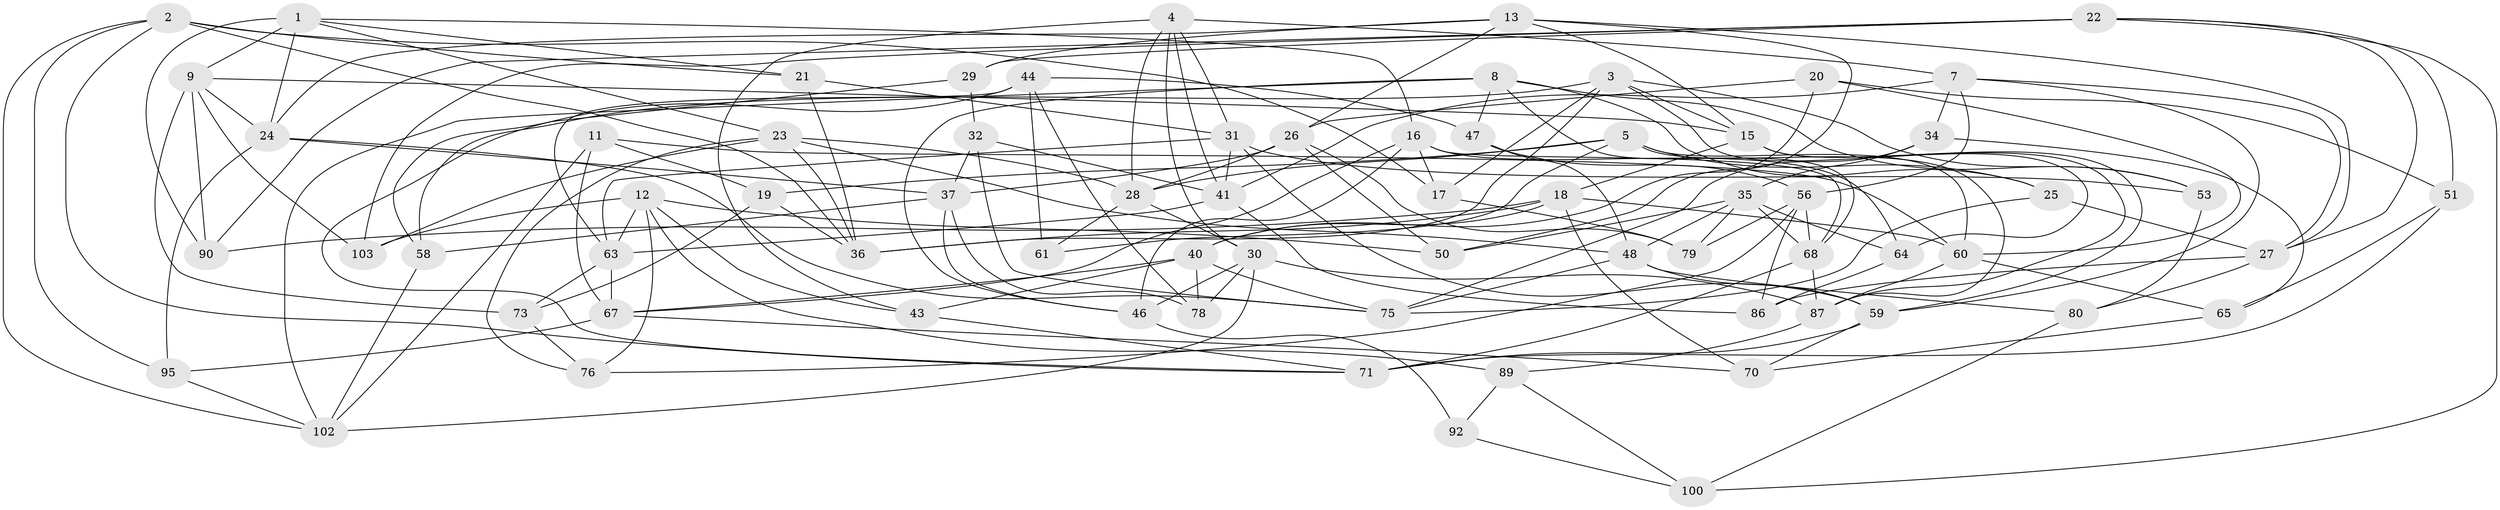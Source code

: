 // original degree distribution, {4: 1.0}
// Generated by graph-tools (version 1.1) at 2025/42/03/06/25 10:42:20]
// undirected, 70 vertices, 177 edges
graph export_dot {
graph [start="1"]
  node [color=gray90,style=filled];
  1 [super="+10"];
  2 [super="+6"];
  3 [super="+33"];
  4 [super="+54"];
  5 [super="+83"];
  7 [super="+42"];
  8 [super="+45"];
  9 [super="+69"];
  11;
  12 [super="+14"];
  13 [super="+57"];
  15 [super="+93"];
  16 [super="+91"];
  17;
  18 [super="+49"];
  19;
  20;
  21;
  22 [super="+72"];
  23 [super="+81"];
  24 [super="+74"];
  25;
  26 [super="+38"];
  27 [super="+104"];
  28 [super="+55"];
  29;
  30 [super="+85"];
  31 [super="+106"];
  32;
  34;
  35 [super="+97"];
  36 [super="+52"];
  37 [super="+39"];
  40 [super="+101"];
  41 [super="+62"];
  43;
  44 [super="+96"];
  46 [super="+82"];
  47;
  48 [super="+66"];
  50;
  51;
  53;
  56 [super="+99"];
  58;
  59 [super="+88"];
  60 [super="+98"];
  61;
  63 [super="+108"];
  64;
  65;
  67 [super="+109"];
  68 [super="+94"];
  70;
  71 [super="+84"];
  73;
  75 [super="+77"];
  76;
  78;
  79;
  80;
  86;
  87 [super="+105"];
  89;
  90;
  92;
  95;
  100;
  102 [super="+107"];
  103;
  1 -- 24;
  1 -- 21;
  1 -- 23;
  1 -- 16;
  1 -- 90;
  1 -- 9;
  2 -- 71;
  2 -- 17;
  2 -- 36;
  2 -- 21;
  2 -- 102;
  2 -- 95;
  3 -- 64;
  3 -- 17;
  3 -- 15;
  3 -- 58;
  3 -- 36;
  3 -- 53;
  4 -- 30;
  4 -- 28;
  4 -- 43;
  4 -- 41;
  4 -- 7;
  4 -- 31;
  5 -- 87;
  5 -- 61;
  5 -- 25;
  5 -- 28;
  5 -- 19;
  5 -- 60;
  7 -- 34;
  7 -- 27;
  7 -- 56;
  7 -- 59;
  7 -- 41;
  8 -- 53;
  8 -- 68;
  8 -- 102;
  8 -- 25;
  8 -- 46;
  8 -- 47;
  9 -- 103;
  9 -- 90;
  9 -- 15;
  9 -- 73;
  9 -- 24;
  11 -- 67;
  11 -- 19;
  11 -- 102;
  11 -- 60;
  12 -- 43;
  12 -- 103;
  12 -- 50;
  12 -- 89;
  12 -- 63;
  12 -- 76;
  13 -- 29;
  13 -- 27;
  13 -- 24;
  13 -- 50;
  13 -- 15;
  13 -- 26;
  15 -- 59;
  15 -- 87;
  15 -- 18;
  16 -- 68;
  16 -- 46;
  16 -- 17;
  16 -- 64;
  16 -- 67;
  17 -- 79;
  18 -- 90;
  18 -- 36;
  18 -- 40;
  18 -- 60;
  18 -- 70;
  19 -- 36;
  19 -- 73;
  20 -- 40;
  20 -- 51;
  20 -- 26;
  20 -- 60;
  21 -- 36;
  21 -- 31;
  22 -- 100;
  22 -- 51;
  22 -- 90;
  22 -- 29;
  22 -- 103;
  22 -- 27;
  23 -- 28;
  23 -- 76;
  23 -- 36;
  23 -- 103;
  23 -- 48;
  24 -- 75;
  24 -- 37;
  24 -- 95;
  25 -- 27;
  25 -- 75;
  26 -- 50;
  26 -- 37;
  26 -- 28;
  26 -- 79;
  27 -- 80;
  27 -- 86;
  28 -- 30;
  28 -- 61;
  29 -- 32;
  29 -- 58;
  30 -- 46;
  30 -- 102;
  30 -- 87;
  30 -- 78;
  31 -- 53;
  31 -- 59;
  31 -- 63;
  31 -- 41;
  32 -- 41;
  32 -- 37;
  32 -- 75;
  34 -- 65;
  34 -- 75;
  34 -- 35;
  35 -- 64;
  35 -- 50;
  35 -- 68;
  35 -- 48;
  35 -- 79;
  37 -- 58;
  37 -- 78;
  37 -- 46;
  40 -- 78;
  40 -- 43;
  40 -- 75;
  40 -- 67;
  41 -- 63;
  41 -- 86;
  43 -- 71;
  44 -- 47;
  44 -- 63;
  44 -- 61 [weight=2];
  44 -- 78;
  44 -- 71;
  46 -- 92 [weight=2];
  47 -- 48;
  47 -- 56;
  48 -- 75;
  48 -- 59;
  48 -- 80;
  51 -- 65;
  51 -- 71;
  53 -- 80;
  56 -- 68;
  56 -- 76;
  56 -- 79;
  56 -- 86;
  58 -- 102;
  59 -- 71;
  59 -- 70;
  60 -- 65;
  60 -- 87;
  63 -- 73;
  63 -- 67;
  64 -- 86;
  65 -- 70;
  67 -- 70;
  67 -- 95;
  68 -- 71;
  68 -- 87;
  73 -- 76;
  80 -- 100;
  87 -- 89;
  89 -- 100;
  89 -- 92;
  92 -- 100;
  95 -- 102;
}
